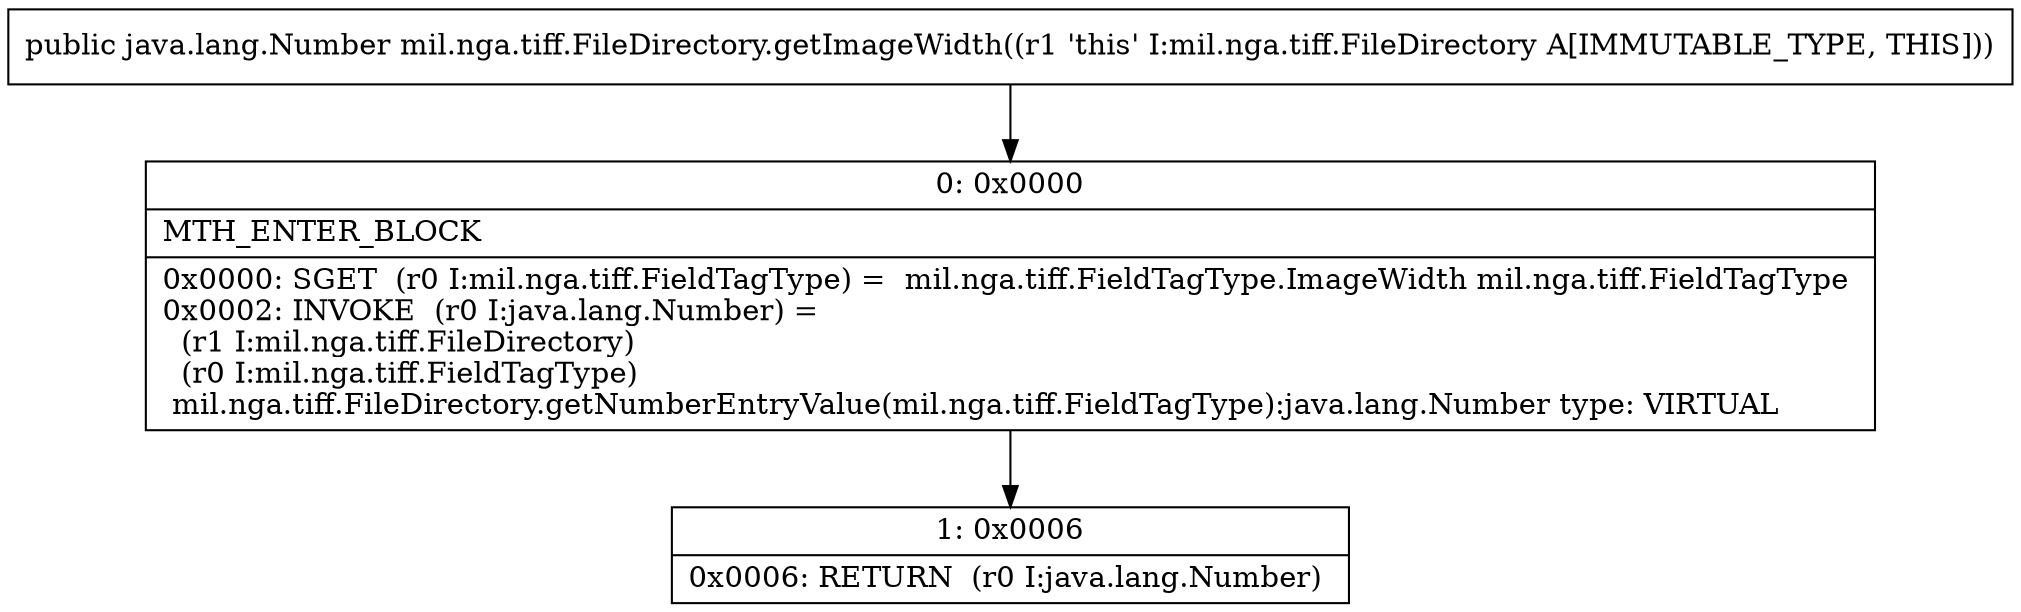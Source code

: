 digraph "CFG formil.nga.tiff.FileDirectory.getImageWidth()Ljava\/lang\/Number;" {
Node_0 [shape=record,label="{0\:\ 0x0000|MTH_ENTER_BLOCK\l|0x0000: SGET  (r0 I:mil.nga.tiff.FieldTagType) =  mil.nga.tiff.FieldTagType.ImageWidth mil.nga.tiff.FieldTagType \l0x0002: INVOKE  (r0 I:java.lang.Number) = \l  (r1 I:mil.nga.tiff.FileDirectory)\l  (r0 I:mil.nga.tiff.FieldTagType)\l mil.nga.tiff.FileDirectory.getNumberEntryValue(mil.nga.tiff.FieldTagType):java.lang.Number type: VIRTUAL \l}"];
Node_1 [shape=record,label="{1\:\ 0x0006|0x0006: RETURN  (r0 I:java.lang.Number) \l}"];
MethodNode[shape=record,label="{public java.lang.Number mil.nga.tiff.FileDirectory.getImageWidth((r1 'this' I:mil.nga.tiff.FileDirectory A[IMMUTABLE_TYPE, THIS])) }"];
MethodNode -> Node_0;
Node_0 -> Node_1;
}


